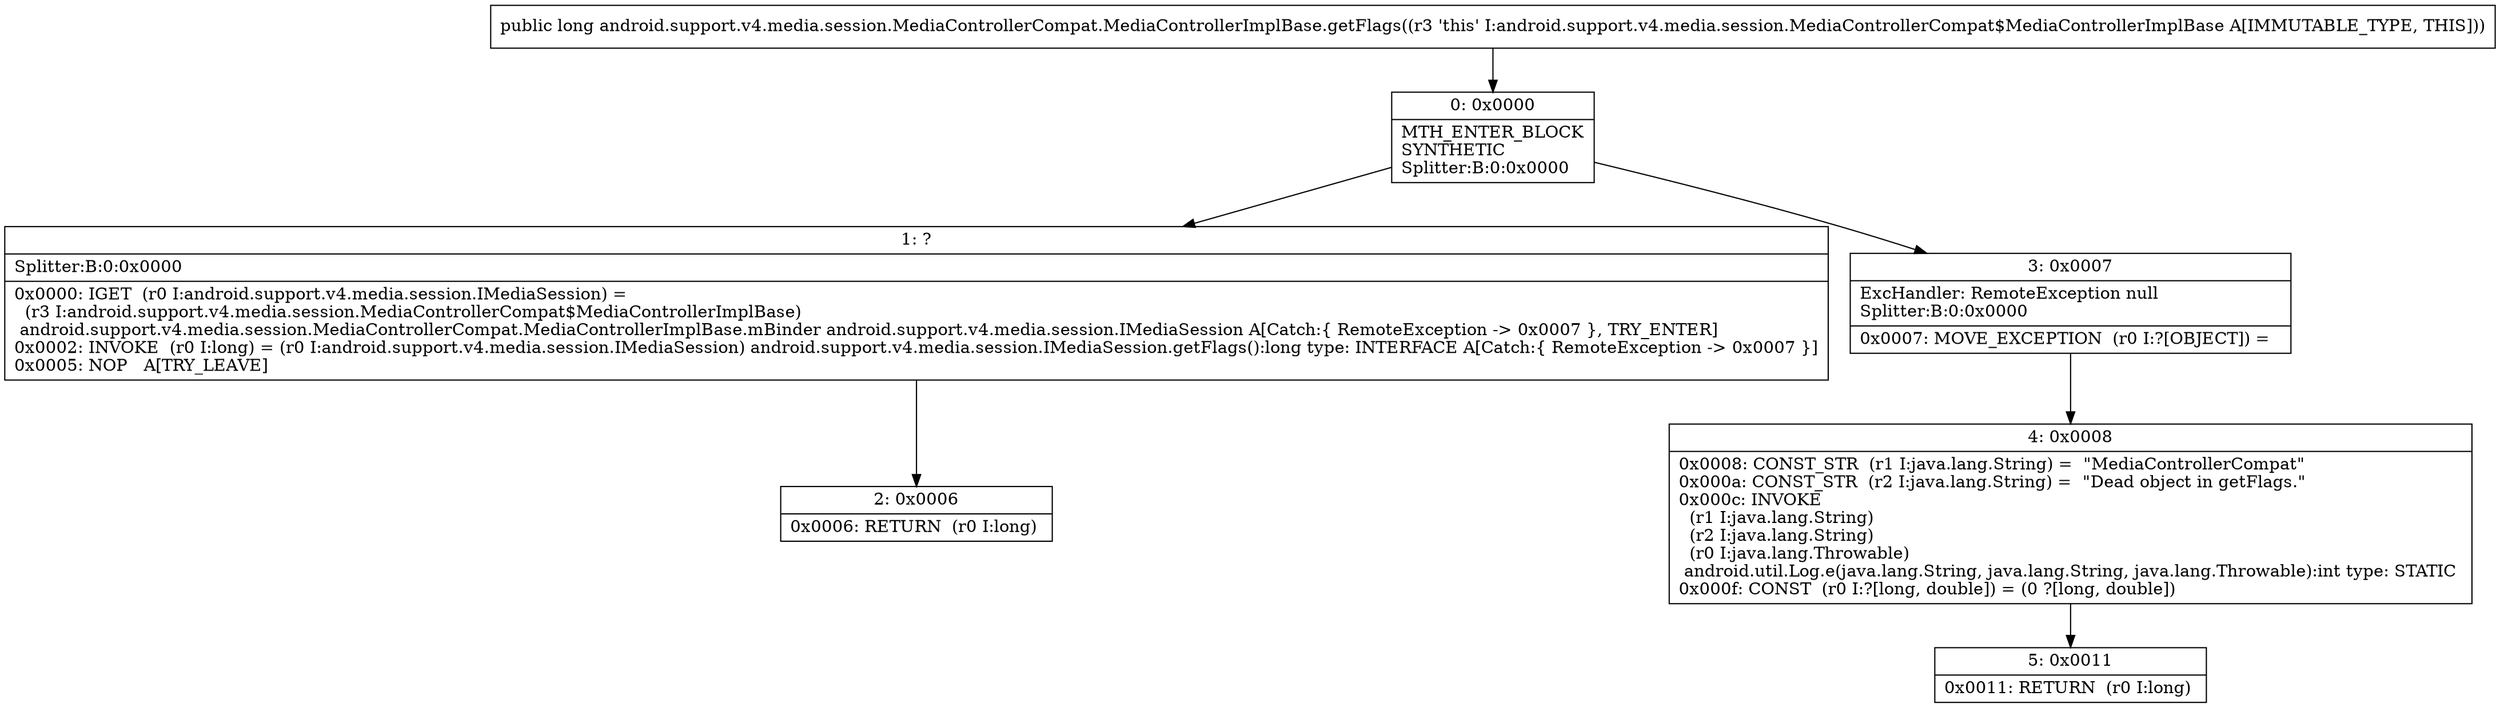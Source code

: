 digraph "CFG forandroid.support.v4.media.session.MediaControllerCompat.MediaControllerImplBase.getFlags()J" {
Node_0 [shape=record,label="{0\:\ 0x0000|MTH_ENTER_BLOCK\lSYNTHETIC\lSplitter:B:0:0x0000\l}"];
Node_1 [shape=record,label="{1\:\ ?|Splitter:B:0:0x0000\l|0x0000: IGET  (r0 I:android.support.v4.media.session.IMediaSession) = \l  (r3 I:android.support.v4.media.session.MediaControllerCompat$MediaControllerImplBase)\l android.support.v4.media.session.MediaControllerCompat.MediaControllerImplBase.mBinder android.support.v4.media.session.IMediaSession A[Catch:\{ RemoteException \-\> 0x0007 \}, TRY_ENTER]\l0x0002: INVOKE  (r0 I:long) = (r0 I:android.support.v4.media.session.IMediaSession) android.support.v4.media.session.IMediaSession.getFlags():long type: INTERFACE A[Catch:\{ RemoteException \-\> 0x0007 \}]\l0x0005: NOP   A[TRY_LEAVE]\l}"];
Node_2 [shape=record,label="{2\:\ 0x0006|0x0006: RETURN  (r0 I:long) \l}"];
Node_3 [shape=record,label="{3\:\ 0x0007|ExcHandler: RemoteException null\lSplitter:B:0:0x0000\l|0x0007: MOVE_EXCEPTION  (r0 I:?[OBJECT]) =  \l}"];
Node_4 [shape=record,label="{4\:\ 0x0008|0x0008: CONST_STR  (r1 I:java.lang.String) =  \"MediaControllerCompat\" \l0x000a: CONST_STR  (r2 I:java.lang.String) =  \"Dead object in getFlags.\" \l0x000c: INVOKE  \l  (r1 I:java.lang.String)\l  (r2 I:java.lang.String)\l  (r0 I:java.lang.Throwable)\l android.util.Log.e(java.lang.String, java.lang.String, java.lang.Throwable):int type: STATIC \l0x000f: CONST  (r0 I:?[long, double]) = (0 ?[long, double]) \l}"];
Node_5 [shape=record,label="{5\:\ 0x0011|0x0011: RETURN  (r0 I:long) \l}"];
MethodNode[shape=record,label="{public long android.support.v4.media.session.MediaControllerCompat.MediaControllerImplBase.getFlags((r3 'this' I:android.support.v4.media.session.MediaControllerCompat$MediaControllerImplBase A[IMMUTABLE_TYPE, THIS])) }"];
MethodNode -> Node_0;
Node_0 -> Node_1;
Node_0 -> Node_3;
Node_1 -> Node_2;
Node_3 -> Node_4;
Node_4 -> Node_5;
}

